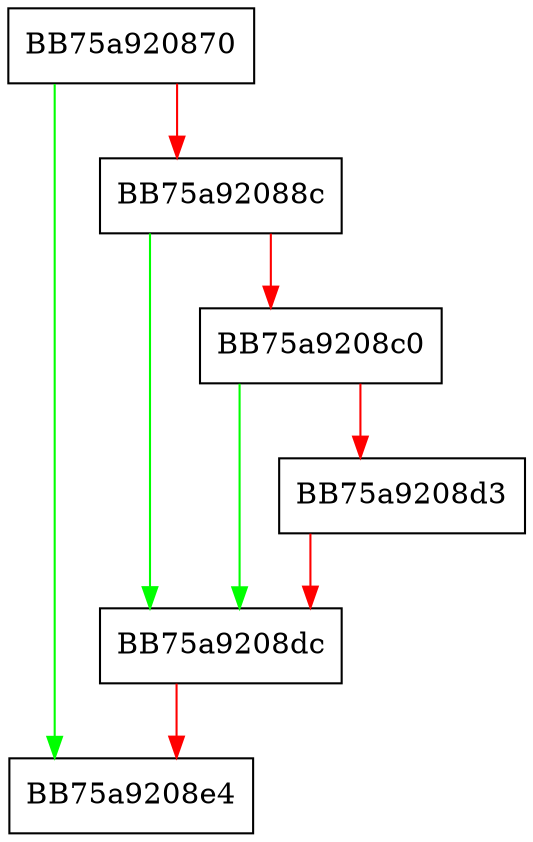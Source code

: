 digraph _Do_call {
  node [shape="box"];
  graph [splines=ortho];
  BB75a920870 -> BB75a9208e4 [color="green"];
  BB75a920870 -> BB75a92088c [color="red"];
  BB75a92088c -> BB75a9208dc [color="green"];
  BB75a92088c -> BB75a9208c0 [color="red"];
  BB75a9208c0 -> BB75a9208dc [color="green"];
  BB75a9208c0 -> BB75a9208d3 [color="red"];
  BB75a9208d3 -> BB75a9208dc [color="red"];
  BB75a9208dc -> BB75a9208e4 [color="red"];
}